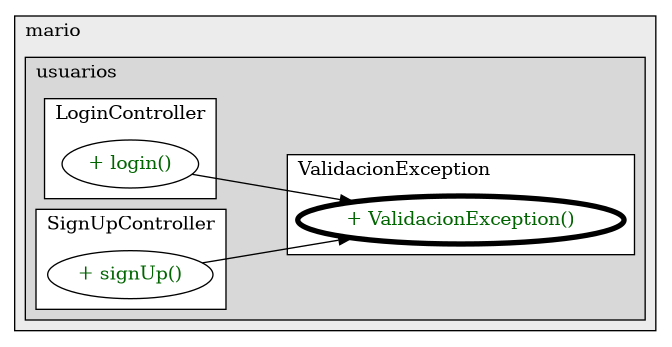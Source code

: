 @startuml

/' diagram meta data start
config=CallConfiguration;
{
  "rootMethod": "com.mario.usuarios.exceptions.ValidacionException#ValidacionException(List\u003cErrorStruct\u003e)",
  "projectClassification": {
    "searchMode": "OpenProject", // OpenProject, AllProjects
    "includedProjects": "",
    "pathEndKeywords": "*.impl",
    "isClientPath": "",
    "isClientName": "",
    "isTestPath": "",
    "isTestName": "",
    "isMappingPath": "",
    "isMappingName": "",
    "isDataAccessPath": "",
    "isDataAccessName": "",
    "isDataStructurePath": "",
    "isDataStructureName": "",
    "isInterfaceStructuresPath": "",
    "isInterfaceStructuresName": "",
    "isEntryPointPath": "",
    "isEntryPointName": "",
    "treatFinalFieldsAsMandatory": false
  },
  "graphRestriction": {
    "classPackageExcludeFilter": "",
    "classPackageIncludeFilter": "",
    "classNameExcludeFilter": "",
    "classNameIncludeFilter": "",
    "methodNameExcludeFilter": "",
    "methodNameIncludeFilter": "",
    "removeByInheritance": "", // inheritance/annotation based filtering is done in a second step
    "removeByAnnotation": "",
    "removeByClassPackage": "", // cleanup the graph after inheritance/annotation based filtering is done
    "removeByClassName": "",
    "cutMappings": false,
    "cutEnum": true,
    "cutTests": true,
    "cutClient": true,
    "cutDataAccess": true,
    "cutInterfaceStructures": true,
    "cutDataStructures": true,
    "cutGetterAndSetter": true,
    "cutConstructors": true
  },
  "graphTraversal": {
    "forwardDepth": 6,
    "backwardDepth": 6,
    "classPackageExcludeFilter": "",
    "classPackageIncludeFilter": "",
    "classNameExcludeFilter": "",
    "classNameIncludeFilter": "",
    "methodNameExcludeFilter": "",
    "methodNameIncludeFilter": "",
    "hideMappings": false,
    "hideDataStructures": false,
    "hidePrivateMethods": true,
    "hideInterfaceCalls": true, // indirection: implementation -> interface (is hidden) -> implementation
    "onlyShowApplicationEntryPoints": false, // root node is included
    "useMethodCallsForStructureDiagram": "ForwardOnly" // ForwardOnly, BothDirections, No
  },
  "details": {
    "aggregation": "GroupByClass", // ByClass, GroupByClass, None
    "showMethodParametersTypes": false,
    "showMethodParametersNames": false,
    "showMethodReturnType": false,
    "showPackageLevels": 2,
    "showCallOrder": false,
    "edgeMode": "MethodsOnly", // TypesOnly, MethodsOnly, TypesAndMethods, MethodsAndDirectTypeUsage
    "showDetailedClassStructure": false
  },
  "rootClass": "com.mario.usuarios.exceptions.ValidacionException",
  "extensionCallbackMethod": "" // qualified.class.name#methodName - signature: public static String method(String)
}
diagram meta data end '/



digraph g {
    rankdir="LR"
    splines=polyline
    

'nodes 
subgraph cluster_103666436 { 
   	label=mario
	labeljust=l
	fillcolor="#ececec"
	style=filled
   
   subgraph cluster_1532315985 { 
   	label=usuarios
	labeljust=l
	fillcolor="#d8d8d8"
	style=filled
   
   subgraph cluster_1509280795 { 
   	label=LoginController
	labeljust=l
	fillcolor=white
	style=filled
   
   LoginController1128708622XXXlogin0[
	label="+ login()"
	style=filled
	fillcolor=white
	tooltip="LoginController

null"
	fontcolor=darkgreen
];
} 

subgraph cluster_496846931 { 
   	label=ValidacionException
	labeljust=l
	fillcolor=white
	style=filled
   
   ValidacionException822964106XXXValidacionException1132743105[
	label="+ ValidacionException()"
	style=filled
	fillcolor=white
	tooltip="ValidacionException

null"
	penwidth=4
	fontcolor=darkgreen
];
} 

subgraph cluster_688811276 { 
   	label=SignUpController
	labeljust=l
	fillcolor=white
	style=filled
   
   SignUpController1128708622XXXsignUp1531808526[
	label="+ signUp()"
	style=filled
	fillcolor=white
	tooltip="SignUpController

null"
	fontcolor=darkgreen
];
} 
} 
} 

'edges    
LoginController1128708622XXXlogin0 -> ValidacionException822964106XXXValidacionException1132743105;
SignUpController1128708622XXXsignUp1531808526 -> ValidacionException822964106XXXValidacionException1132743105;
    
}
@enduml